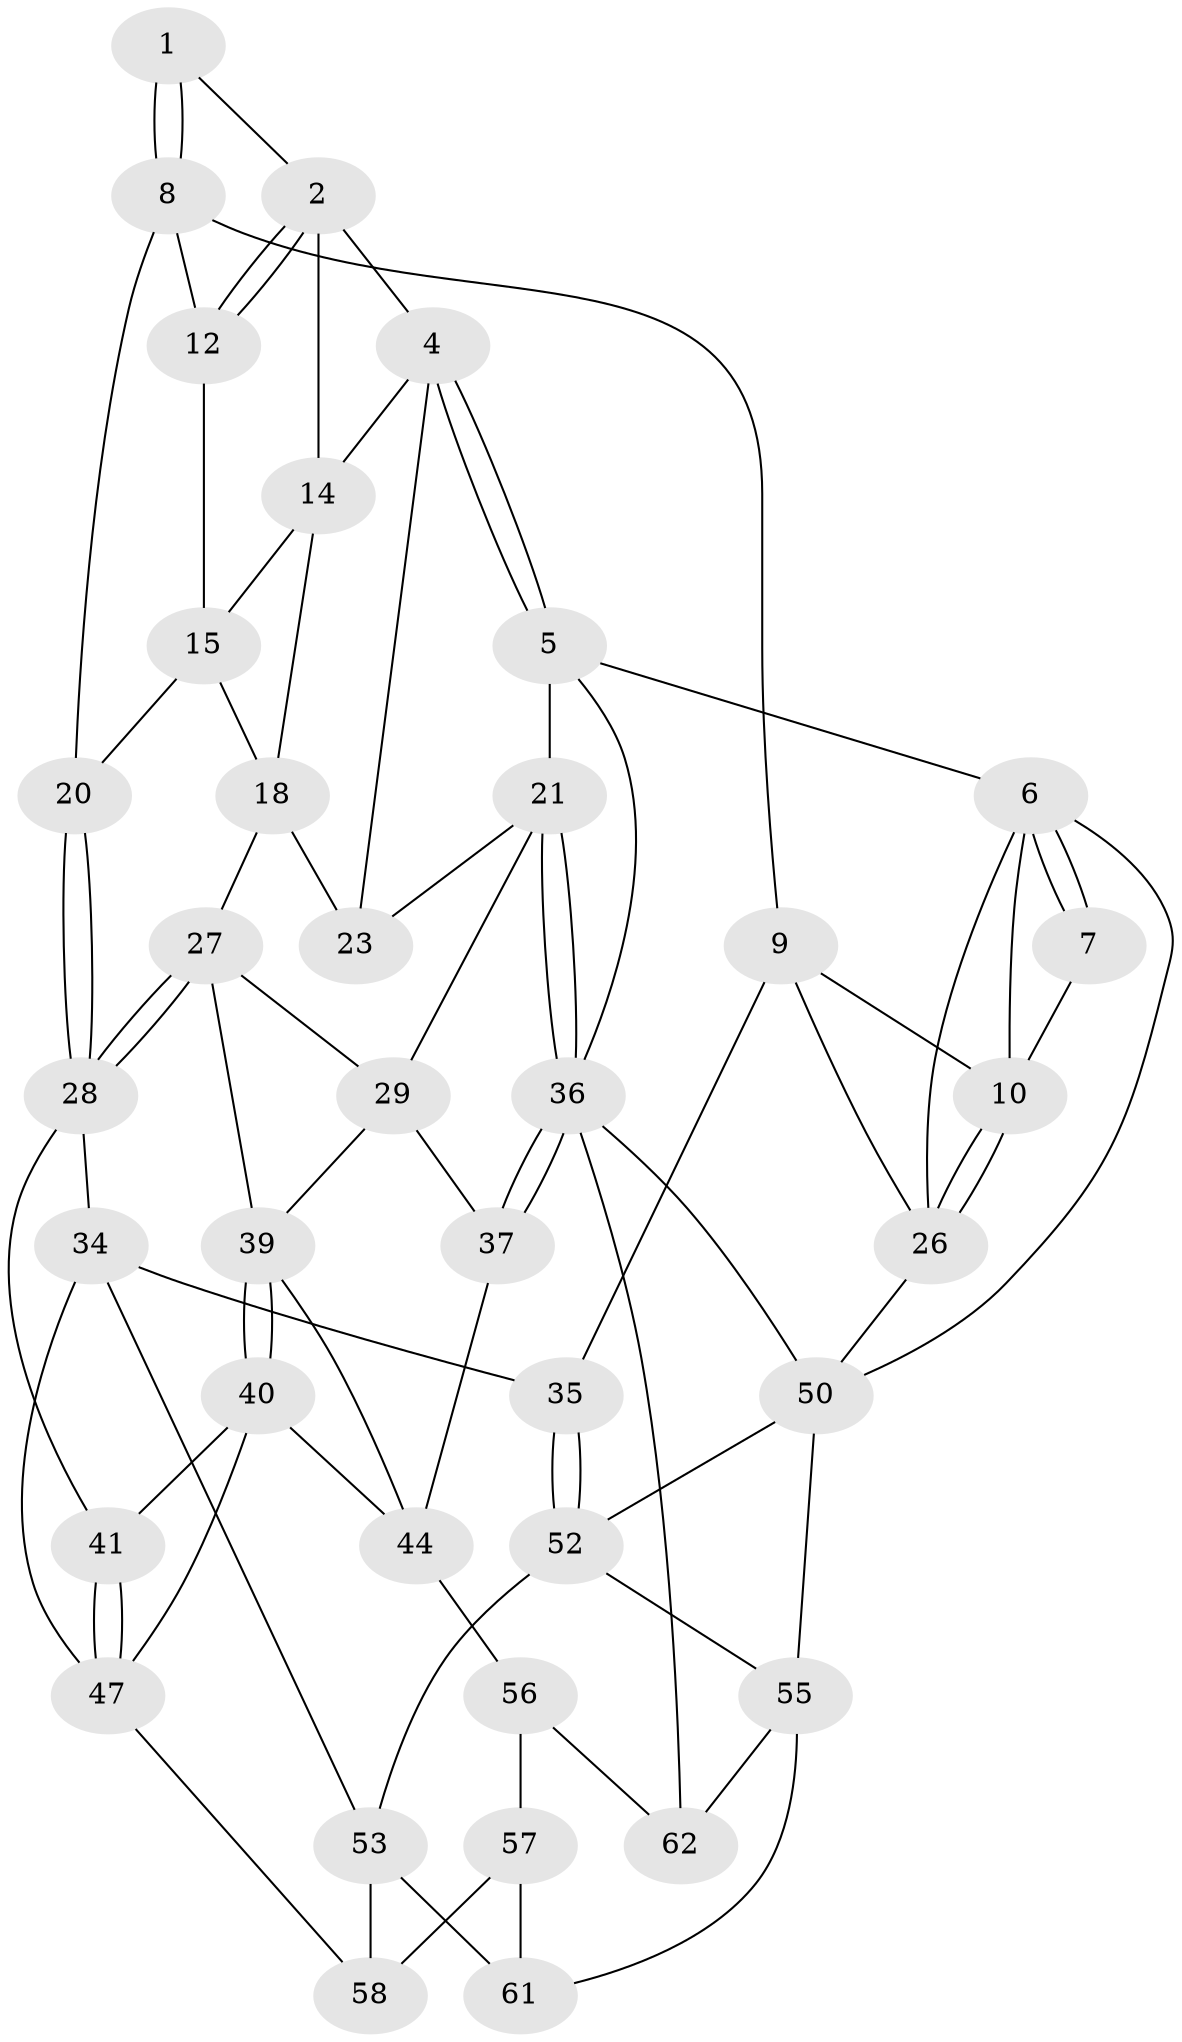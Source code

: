 // Generated by graph-tools (version 1.1) at 2025/24/03/03/25 07:24:33]
// undirected, 38 vertices, 82 edges
graph export_dot {
graph [start="1"]
  node [color=gray90,style=filled];
  1 [pos="+0.3220335488766922+0"];
  2 [pos="+0.4142081681631748+0",super="+3"];
  4 [pos="+0.855161758210886+0",super="+16"];
  5 [pos="+1+0"];
  6 [pos="+0+0",super="+25"];
  7 [pos="+0.28590115695330026+0"];
  8 [pos="+0.28488970369452626+0.2566186577205504",super="+13"];
  9 [pos="+0.2582777673273488+0.2600657061143634",super="+31"];
  10 [pos="+0.1589164136395272+0.2050946218655487",super="+11"];
  12 [pos="+0.459792238747319+0.05406287779172978"];
  14 [pos="+0.6131350306296164+0.09358435337062797",super="+17"];
  15 [pos="+0.5347181414249105+0.10006795321538522",super="+19"];
  18 [pos="+0.6559772969865019+0.19589338477565618",super="+24"];
  20 [pos="+0.4737077846961774+0.3554513184044151"];
  21 [pos="+1+0.21108482077290566",super="+22"];
  23 [pos="+0.8636384041897949+0.22223824757581098"];
  26 [pos="+0+0.3029187716348304",super="+32"];
  27 [pos="+0.7470633248049255+0.4000411351178474",super="+30"];
  28 [pos="+0.4826041370778482+0.3787282651826936",super="+33"];
  29 [pos="+0.9535465027828002+0.3652069229585654",super="+38"];
  34 [pos="+0.40924857379834556+0.5730586233733359",super="+49"];
  35 [pos="+0.2227379654702087+0.5690075452488196"];
  36 [pos="+1+0.7201386134388038",super="+43"];
  37 [pos="+1+0.6847934943883021"];
  39 [pos="+0.7743256803231751+0.4789589542370995",super="+42"];
  40 [pos="+0.7327453225467302+0.5508713389450429",super="+45"];
  41 [pos="+0.5589975041636837+0.5135179047336814"];
  44 [pos="+0.8527793970251927+0.6741620216957527",super="+46"];
  47 [pos="+0.6981917605571721+0.6969314265505193",super="+48"];
  50 [pos="+0+0.5504291180959171",super="+51"];
  52 [pos="+0.16319931097245502+0.6376368067442314",super="+54"];
  53 [pos="+0.40448559337745194+0.7950546496415041",super="+59"];
  55 [pos="+0+1",super="+64"];
  56 [pos="+0.7730407324257748+0.8509897353983824",super="+63"];
  57 [pos="+0.7174290820190803+0.7871633569238582",super="+60"];
  58 [pos="+0.6894613093519089+0.7208985291580919"];
  61 [pos="+0.511204601217553+1"];
  62 [pos="+1+1"];
  1 -- 2;
  1 -- 8;
  1 -- 8;
  2 -- 12;
  2 -- 12;
  2 -- 4;
  2 -- 14;
  4 -- 5;
  4 -- 5;
  4 -- 23;
  4 -- 14;
  5 -- 6;
  5 -- 21;
  5 -- 36;
  6 -- 7;
  6 -- 7;
  6 -- 26;
  6 -- 10;
  6 -- 50;
  7 -- 10;
  8 -- 9;
  8 -- 12;
  8 -- 20;
  9 -- 10;
  9 -- 26;
  9 -- 35;
  10 -- 26;
  10 -- 26;
  12 -- 15;
  14 -- 15;
  14 -- 18;
  15 -- 18;
  15 -- 20;
  18 -- 27;
  18 -- 23;
  20 -- 28;
  20 -- 28;
  21 -- 36;
  21 -- 36;
  21 -- 29;
  21 -- 23;
  26 -- 50;
  27 -- 28;
  27 -- 28;
  27 -- 29;
  27 -- 39;
  28 -- 41;
  28 -- 34;
  29 -- 37;
  29 -- 39;
  34 -- 35;
  34 -- 53;
  34 -- 47;
  35 -- 52;
  35 -- 52;
  36 -- 37;
  36 -- 37;
  36 -- 62;
  36 -- 50;
  37 -- 44;
  39 -- 40;
  39 -- 40;
  39 -- 44;
  40 -- 41;
  40 -- 44;
  40 -- 47;
  41 -- 47;
  41 -- 47;
  44 -- 56;
  47 -- 58;
  50 -- 52;
  50 -- 55;
  52 -- 53;
  52 -- 55;
  53 -- 58;
  53 -- 61;
  55 -- 61;
  55 -- 62;
  56 -- 57 [weight=2];
  56 -- 62;
  57 -- 58;
  57 -- 61;
}

